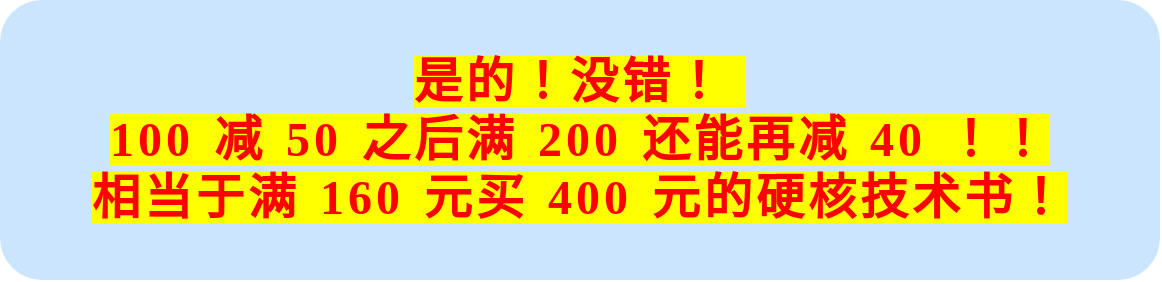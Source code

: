 <mxfile version="13.8.0" type="github">
  <diagram id="S03zyzZ-7_rwYJkS3374" name="Page-1">
    <mxGraphModel dx="1422" dy="762" grid="1" gridSize="10" guides="1" tooltips="1" connect="1" arrows="1" fold="1" page="1" pageScale="1" pageWidth="827" pageHeight="1169" math="0" shadow="0">
      <root>
        <mxCell id="0" />
        <mxCell id="1" parent="0" />
        <mxCell id="JMoVQSdtzJ7WO73EhbvL-1" value="&lt;p style=&quot;margin: 0px ; padding: 0px ; clear: both ; color: rgb(62 , 62 , 62) ; font-size: 16px ; letter-spacing: 2px ; word-spacing: 2px&quot;&gt;&lt;strong style=&quot;margin: 0px ; padding: 0px&quot;&gt;&lt;span style=&quot;margin: 0px ; padding: 0px ; color: rgb(255 , 0 , 0) ; font-size: 24px ; background: rgb(255 , 255 , 0)&quot;&gt;&lt;span style=&quot;margin: 0px ; padding: 0px&quot;&gt;是的！没错！&lt;/span&gt;&amp;nbsp;&lt;/span&gt;&lt;/strong&gt;&lt;/p&gt;&lt;p style=&quot;margin: 0px ; padding: 0px ; clear: both ; color: rgb(62 , 62 , 62) ; font-size: 16px ; letter-spacing: 2px ; word-spacing: 2px&quot;&gt;&lt;strong style=&quot;margin: 0px ; padding: 0px&quot;&gt;&lt;span style=&quot;margin: 0px ; padding: 0px ; color: rgb(255 , 0 , 0) ; font-size: 24px ; background: rgb(255 , 255 , 0)&quot;&gt;100&amp;nbsp;&lt;span style=&quot;margin: 0px ; padding: 0px&quot;&gt;减&amp;nbsp;&lt;/span&gt;&lt;span style=&quot;margin: 0px ; padding: 0px&quot;&gt;50&amp;nbsp;&lt;/span&gt;&lt;span style=&quot;margin: 0px ; padding: 0px&quot;&gt;之后满&amp;nbsp;&lt;/span&gt;&lt;/span&gt;&lt;/strong&gt;&lt;strong style=&quot;margin: 0px ; padding: 0px&quot;&gt;&lt;span style=&quot;margin: 0px ; padding: 0px ; color: rgb(255 , 0 , 0) ; font-size: 24px ; background: rgb(255 , 255 , 0)&quot;&gt;200&amp;nbsp;&lt;/span&gt;&lt;/strong&gt;&lt;strong style=&quot;margin: 0px ; padding: 0px&quot;&gt;&lt;span style=&quot;margin: 0px ; padding: 0px ; color: rgb(255 , 0 , 0) ; font-size: 24px ; background: rgb(255 , 255 , 0)&quot;&gt;&lt;span style=&quot;margin: 0px ; padding: 0px&quot;&gt;还能再减&amp;nbsp;&lt;/span&gt;4&lt;/span&gt;&lt;/strong&gt;&lt;strong style=&quot;margin: 0px ; padding: 0px&quot;&gt;&lt;span style=&quot;margin: 0px ; padding: 0px ; color: rgb(255 , 0 , 0) ; font-size: 24px ; background: rgb(255 , 255 , 0)&quot;&gt;0&lt;/span&gt;&lt;/strong&gt;&lt;strong style=&quot;margin: 0px ; padding: 0px&quot;&gt;&lt;span style=&quot;margin: 0px ; padding: 0px ; color: rgb(255 , 0 , 0) ; font-size: 24px ; background: rgb(255 , 255 , 0)&quot;&gt;&amp;nbsp;&lt;span style=&quot;margin: 0px ; padding: 0px&quot;&gt;！！&lt;/span&gt;&lt;/span&gt;&lt;/strong&gt;&lt;/p&gt;&lt;p style=&quot;margin: 0px ; padding: 0px ; clear: both ; color: rgb(62 , 62 , 62) ; font-size: 16px ; letter-spacing: 2px ; word-spacing: 2px&quot;&gt;&lt;strong style=&quot;margin: 0px ; padding: 0px&quot;&gt;&lt;span style=&quot;margin: 0px ; padding: 0px ; color: rgb(255 , 0 , 0) ; font-size: 24px ; background: rgb(255 , 255 , 0)&quot;&gt;&lt;span style=&quot;margin: 0px ; padding: 0px&quot;&gt;相当于满&amp;nbsp;&lt;/span&gt;160&amp;nbsp;&lt;span style=&quot;margin: 0px ; padding: 0px&quot;&gt;元买&amp;nbsp;&lt;/span&gt;&lt;span style=&quot;margin: 0px ; padding: 0px&quot;&gt;400&amp;nbsp;&lt;/span&gt;&lt;span style=&quot;margin: 0px ; padding: 0px&quot;&gt;元的硬核技术书！&lt;/span&gt;&lt;/span&gt;&lt;/strong&gt;&lt;/p&gt;" style="rounded=1;whiteSpace=wrap;html=1;fillColor=#cce5ff;fontFamily=Comic Sans MS;strokeColor=none;" vertex="1" parent="1">
          <mxGeometry x="30" y="240" width="580" height="140" as="geometry" />
        </mxCell>
      </root>
    </mxGraphModel>
  </diagram>
</mxfile>
